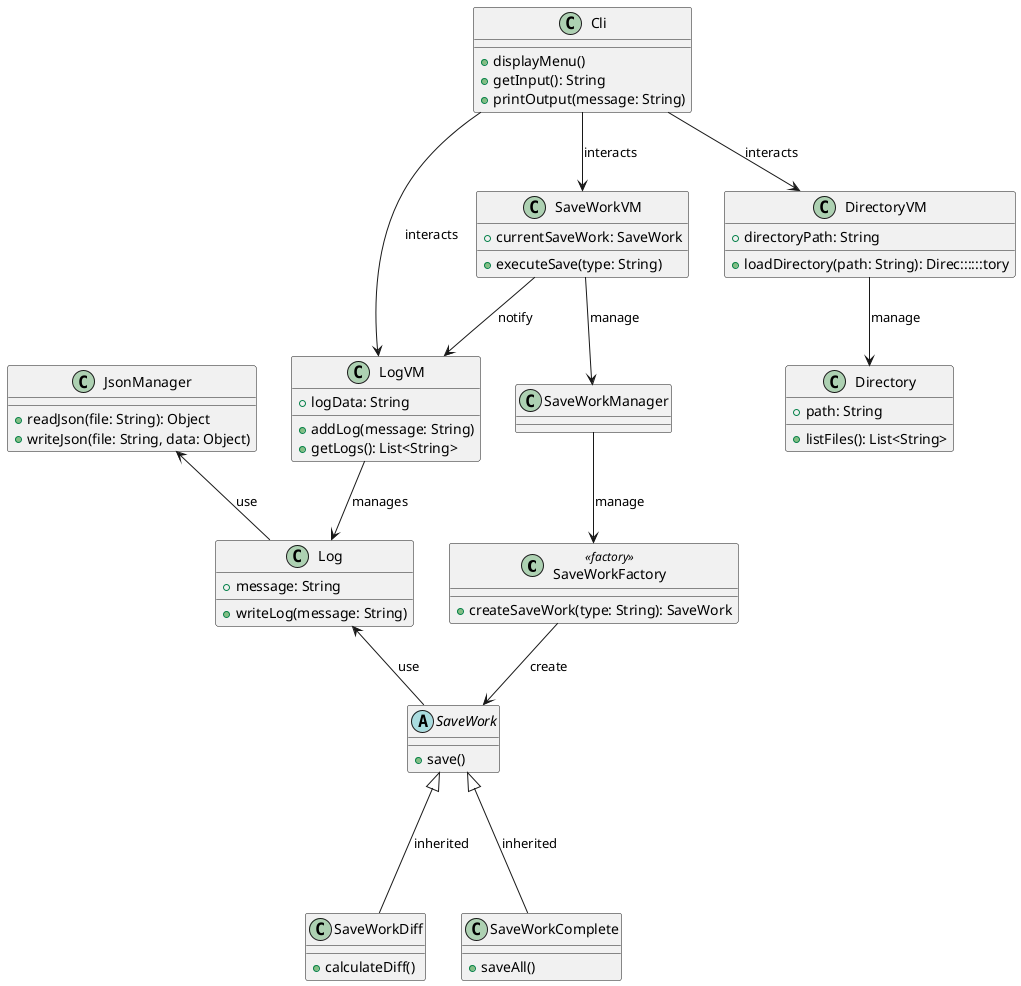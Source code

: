 @startuml
/' Model '/
class SaveWorkFactory <<factory>> {
    +createSaveWork(type: String): SaveWork
}

abstract class SaveWork {
    +save()
}

class SaveWorkDiff {
    +calculateDiff()
}

class SaveWorkComplete {
    +saveAll()
}

class Directory {
    +path: String
    +listFiles(): List<String>
}

class SaveWorkManager{}

class Log {
    +message: String
    +writeLog(message: String)
}

class JsonManager {
    +readJson(file: String): Object
    +writeJson(file: String, data: Object)
}

/' ViewModel '/
class LogVM {
    +logData: String
    +addLog(message: String)
    +getLogs(): List<String>
}

class SaveWorkVM {
    +currentSaveWork: SaveWork
    +executeSave(type: String)
}

class DirectoryVM {
    +directoryPath: String
    +loadDirectory(path: String): Direc::::::tory
}

/' View '/
class Cli {
    +displayMenu()
    +getInput(): String
    +printOutput(message: String)
}

/' Relations '/
SaveWorkFactory --> SaveWork : "create"
SaveWork <|--- SaveWorkDiff : "inherited"
SaveWork <|--- SaveWorkComplete : "inherited"

Log <-- SaveWork : "use"
JsonManager <-- Log : "use"

SaveWorkVM --> SaveWorkManager : "manage"
SaveWorkManager --> SaveWorkFactory : "manage"
SaveWorkVM --> LogVM : "notify"
DirectoryVM --> Directory : "manage"

LogVM --> Log : "manages"

Cli --> SaveWorkVM : "interacts"
Cli --> LogVM : "interacts"
Cli --> DirectoryVM : "interacts"
@enduml
